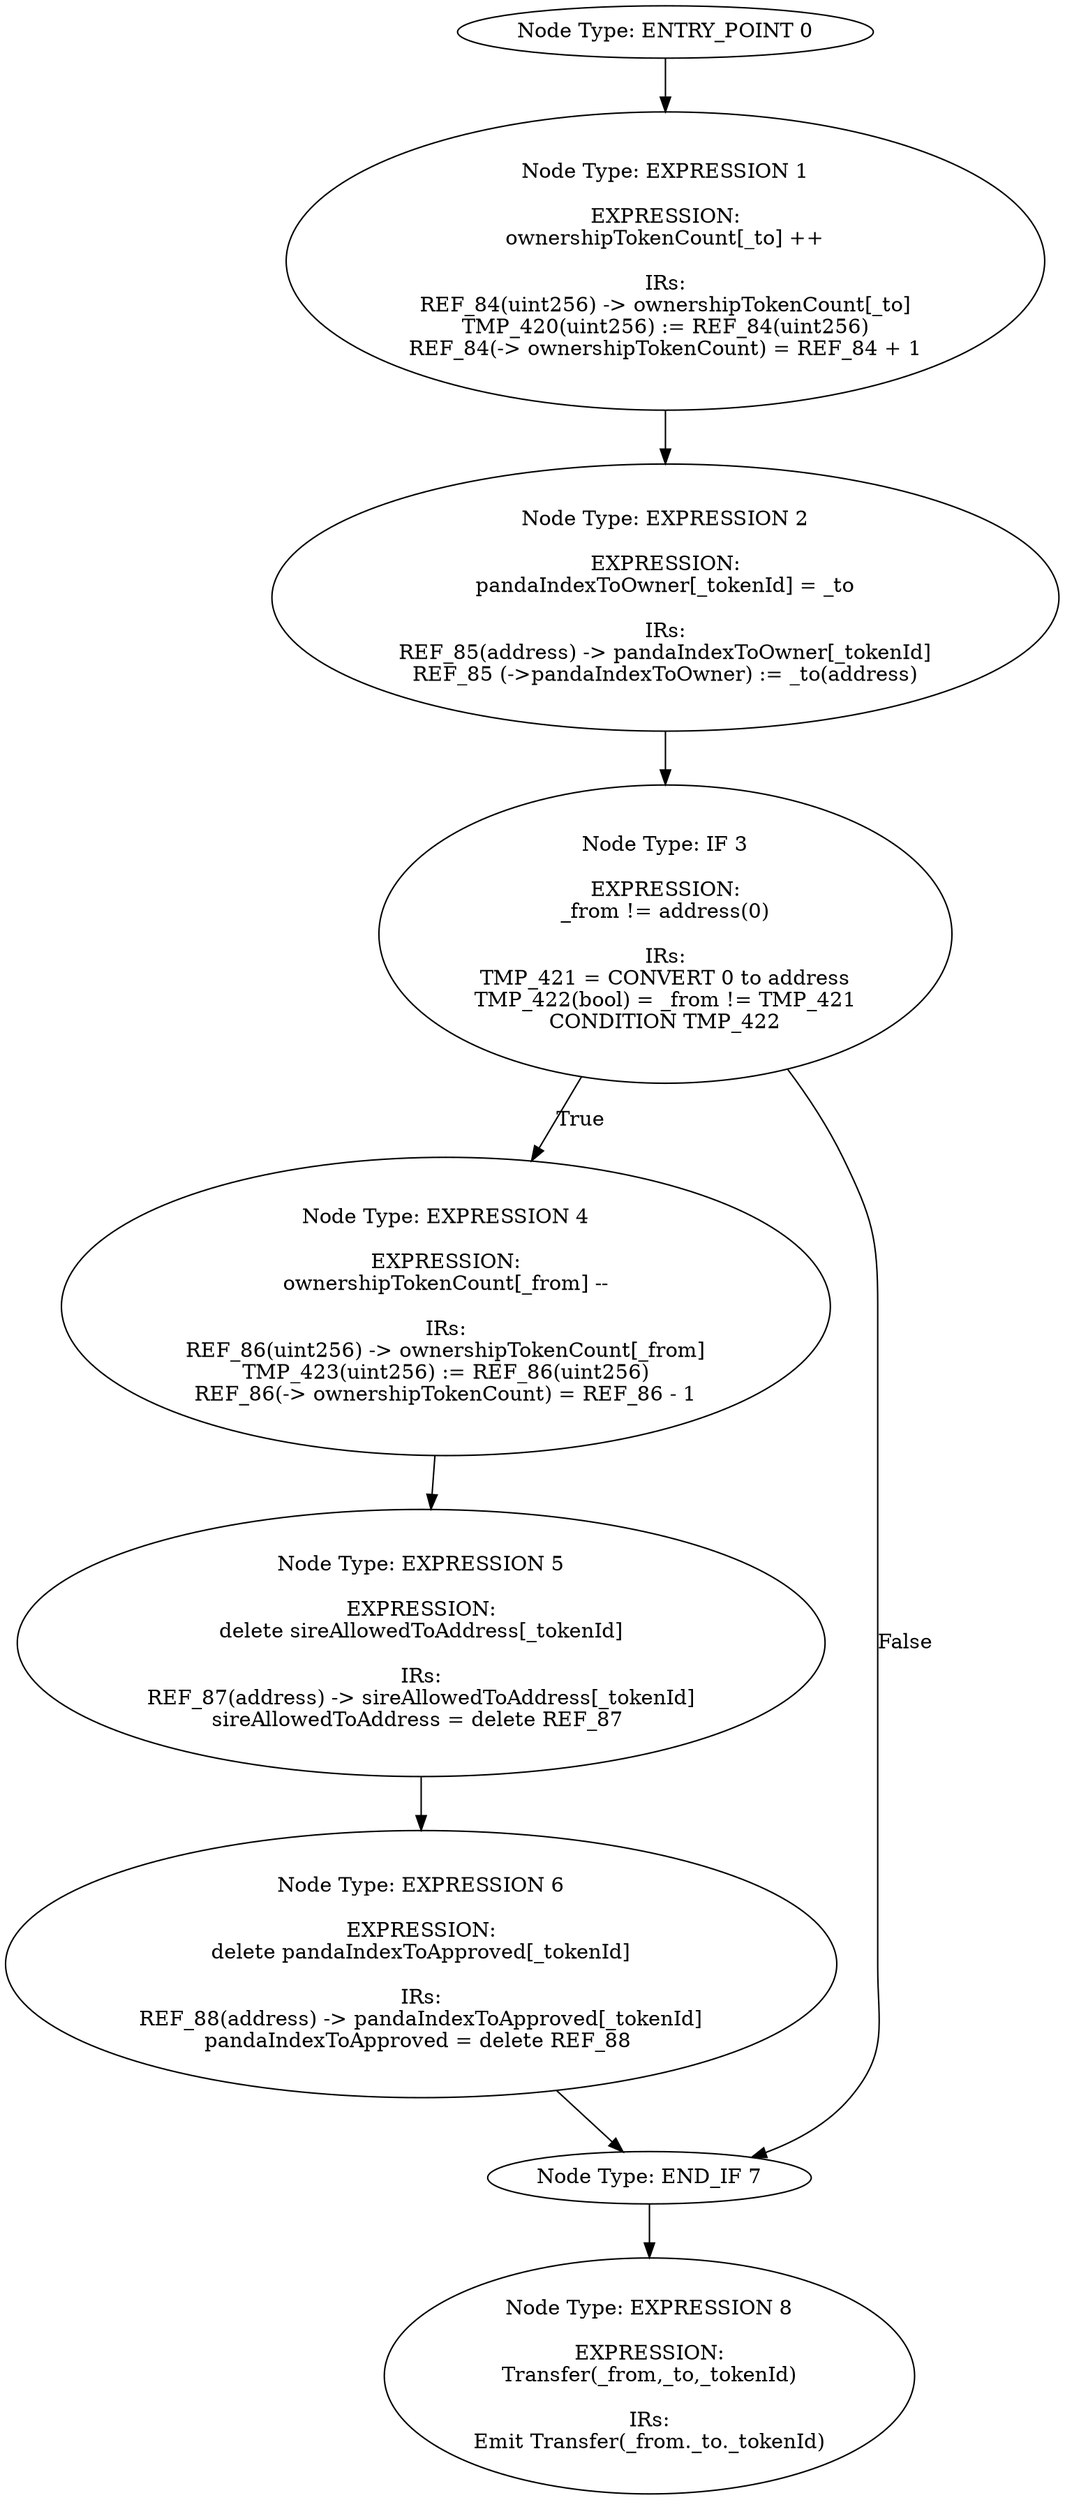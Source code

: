 digraph{
0[label="Node Type: ENTRY_POINT 0
"];
0->1;
1[label="Node Type: EXPRESSION 1

EXPRESSION:
ownershipTokenCount[_to] ++

IRs:
REF_84(uint256) -> ownershipTokenCount[_to]
TMP_420(uint256) := REF_84(uint256)
REF_84(-> ownershipTokenCount) = REF_84 + 1"];
1->2;
2[label="Node Type: EXPRESSION 2

EXPRESSION:
pandaIndexToOwner[_tokenId] = _to

IRs:
REF_85(address) -> pandaIndexToOwner[_tokenId]
REF_85 (->pandaIndexToOwner) := _to(address)"];
2->3;
3[label="Node Type: IF 3

EXPRESSION:
_from != address(0)

IRs:
TMP_421 = CONVERT 0 to address
TMP_422(bool) = _from != TMP_421
CONDITION TMP_422"];
3->4[label="True"];
3->7[label="False"];
4[label="Node Type: EXPRESSION 4

EXPRESSION:
ownershipTokenCount[_from] --

IRs:
REF_86(uint256) -> ownershipTokenCount[_from]
TMP_423(uint256) := REF_86(uint256)
REF_86(-> ownershipTokenCount) = REF_86 - 1"];
4->5;
5[label="Node Type: EXPRESSION 5

EXPRESSION:
delete sireAllowedToAddress[_tokenId]

IRs:
REF_87(address) -> sireAllowedToAddress[_tokenId]
sireAllowedToAddress = delete REF_87 "];
5->6;
6[label="Node Type: EXPRESSION 6

EXPRESSION:
delete pandaIndexToApproved[_tokenId]

IRs:
REF_88(address) -> pandaIndexToApproved[_tokenId]
pandaIndexToApproved = delete REF_88 "];
6->7;
7[label="Node Type: END_IF 7
"];
7->8;
8[label="Node Type: EXPRESSION 8

EXPRESSION:
Transfer(_from,_to,_tokenId)

IRs:
Emit Transfer(_from._to._tokenId)"];
}
